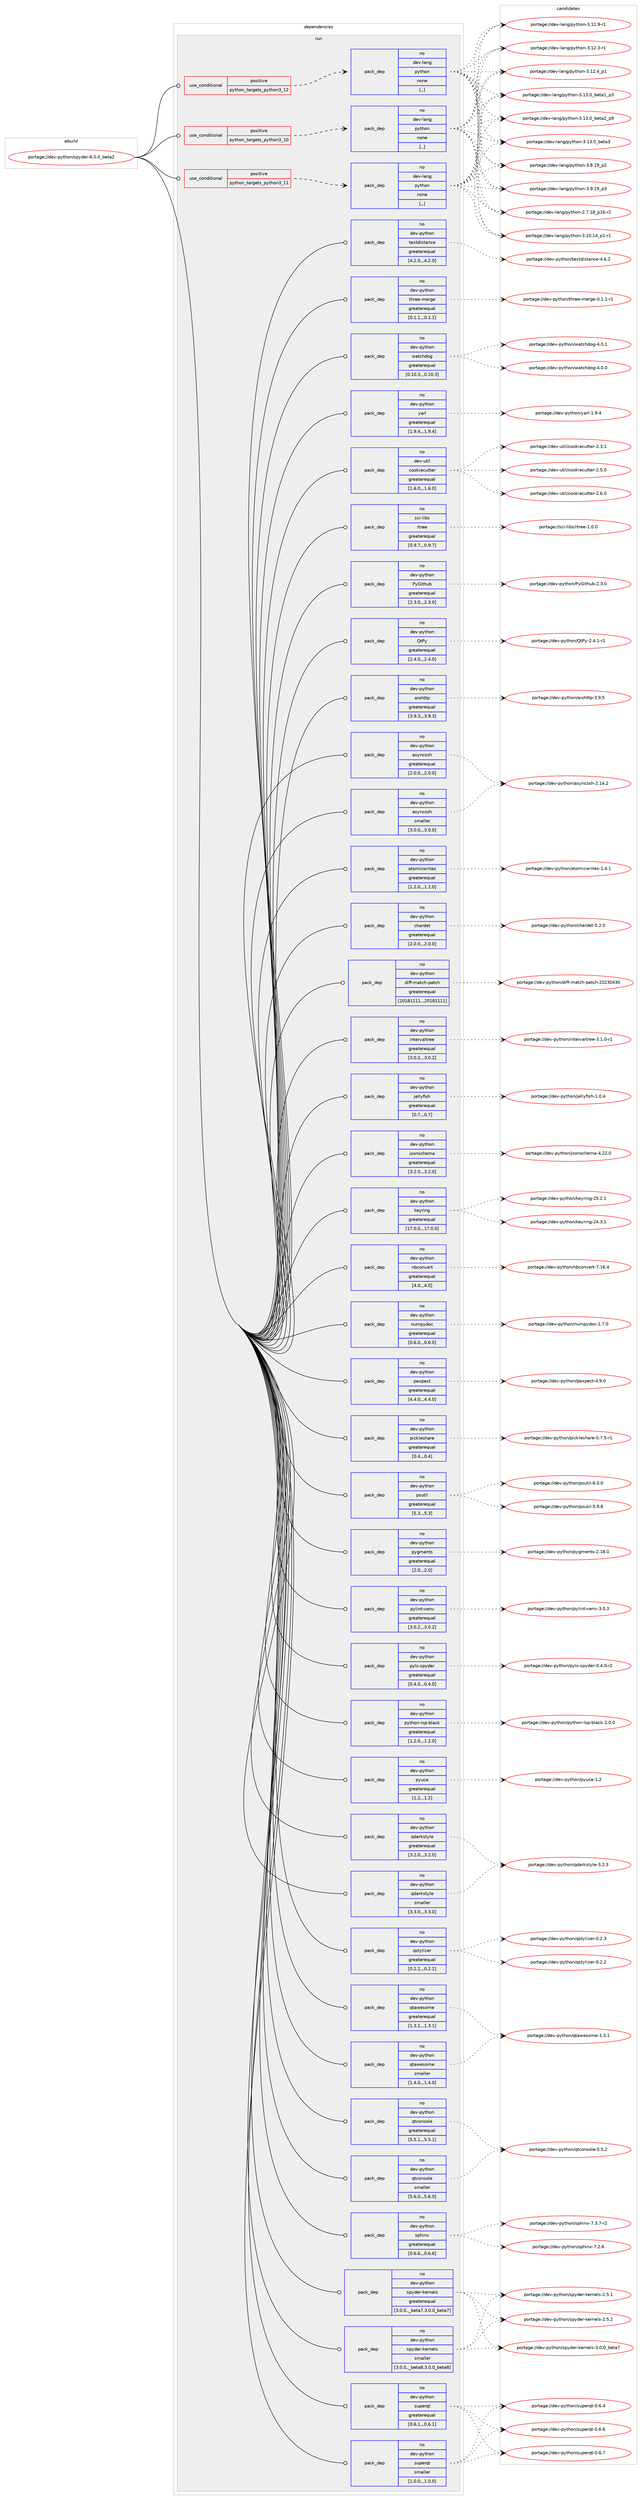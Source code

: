 digraph prolog {

# *************
# Graph options
# *************

newrank=true;
concentrate=true;
compound=true;
graph [rankdir=LR,fontname=Helvetica,fontsize=10,ranksep=1.5];#, ranksep=2.5, nodesep=0.2];
edge  [arrowhead=vee];
node  [fontname=Helvetica,fontsize=10];

# **********
# The ebuild
# **********

subgraph cluster_leftcol {
color=gray;
rank=same;
label=<<i>ebuild</i>>;
id [label="portage://dev-python/spyder-6.0.0_beta2", color=red, width=4, href="../dev-python/spyder-6.0.0_beta2.svg"];
}

# ****************
# The dependencies
# ****************

subgraph cluster_midcol {
color=gray;
label=<<i>dependencies</i>>;
subgraph cluster_compile {
fillcolor="#eeeeee";
style=filled;
label=<<i>compile</i>>;
}
subgraph cluster_compileandrun {
fillcolor="#eeeeee";
style=filled;
label=<<i>compile and run</i>>;
}
subgraph cluster_run {
fillcolor="#eeeeee";
style=filled;
label=<<i>run</i>>;
subgraph cond38693 {
dependency160272 [label=<<TABLE BORDER="0" CELLBORDER="1" CELLSPACING="0" CELLPADDING="4"><TR><TD ROWSPAN="3" CELLPADDING="10">use_conditional</TD></TR><TR><TD>positive</TD></TR><TR><TD>python_targets_python3_10</TD></TR></TABLE>>, shape=none, color=red];
subgraph pack120341 {
dependency160273 [label=<<TABLE BORDER="0" CELLBORDER="1" CELLSPACING="0" CELLPADDING="4" WIDTH="220"><TR><TD ROWSPAN="6" CELLPADDING="30">pack_dep</TD></TR><TR><TD WIDTH="110">no</TD></TR><TR><TD>dev-lang</TD></TR><TR><TD>python</TD></TR><TR><TD>none</TD></TR><TR><TD>[,,]</TD></TR></TABLE>>, shape=none, color=blue];
}
dependency160272:e -> dependency160273:w [weight=20,style="dashed",arrowhead="vee"];
}
id:e -> dependency160272:w [weight=20,style="solid",arrowhead="odot"];
subgraph cond38694 {
dependency160274 [label=<<TABLE BORDER="0" CELLBORDER="1" CELLSPACING="0" CELLPADDING="4"><TR><TD ROWSPAN="3" CELLPADDING="10">use_conditional</TD></TR><TR><TD>positive</TD></TR><TR><TD>python_targets_python3_11</TD></TR></TABLE>>, shape=none, color=red];
subgraph pack120342 {
dependency160275 [label=<<TABLE BORDER="0" CELLBORDER="1" CELLSPACING="0" CELLPADDING="4" WIDTH="220"><TR><TD ROWSPAN="6" CELLPADDING="30">pack_dep</TD></TR><TR><TD WIDTH="110">no</TD></TR><TR><TD>dev-lang</TD></TR><TR><TD>python</TD></TR><TR><TD>none</TD></TR><TR><TD>[,,]</TD></TR></TABLE>>, shape=none, color=blue];
}
dependency160274:e -> dependency160275:w [weight=20,style="dashed",arrowhead="vee"];
}
id:e -> dependency160274:w [weight=20,style="solid",arrowhead="odot"];
subgraph cond38695 {
dependency160276 [label=<<TABLE BORDER="0" CELLBORDER="1" CELLSPACING="0" CELLPADDING="4"><TR><TD ROWSPAN="3" CELLPADDING="10">use_conditional</TD></TR><TR><TD>positive</TD></TR><TR><TD>python_targets_python3_12</TD></TR></TABLE>>, shape=none, color=red];
subgraph pack120343 {
dependency160277 [label=<<TABLE BORDER="0" CELLBORDER="1" CELLSPACING="0" CELLPADDING="4" WIDTH="220"><TR><TD ROWSPAN="6" CELLPADDING="30">pack_dep</TD></TR><TR><TD WIDTH="110">no</TD></TR><TR><TD>dev-lang</TD></TR><TR><TD>python</TD></TR><TR><TD>none</TD></TR><TR><TD>[,,]</TD></TR></TABLE>>, shape=none, color=blue];
}
dependency160276:e -> dependency160277:w [weight=20,style="dashed",arrowhead="vee"];
}
id:e -> dependency160276:w [weight=20,style="solid",arrowhead="odot"];
subgraph pack120344 {
dependency160278 [label=<<TABLE BORDER="0" CELLBORDER="1" CELLSPACING="0" CELLPADDING="4" WIDTH="220"><TR><TD ROWSPAN="6" CELLPADDING="30">pack_dep</TD></TR><TR><TD WIDTH="110">no</TD></TR><TR><TD>dev-python</TD></TR><TR><TD>PyGithub</TD></TR><TR><TD>greaterequal</TD></TR><TR><TD>[2.3.0,,,2.3.0]</TD></TR></TABLE>>, shape=none, color=blue];
}
id:e -> dependency160278:w [weight=20,style="solid",arrowhead="odot"];
subgraph pack120345 {
dependency160279 [label=<<TABLE BORDER="0" CELLBORDER="1" CELLSPACING="0" CELLPADDING="4" WIDTH="220"><TR><TD ROWSPAN="6" CELLPADDING="30">pack_dep</TD></TR><TR><TD WIDTH="110">no</TD></TR><TR><TD>dev-python</TD></TR><TR><TD>QtPy</TD></TR><TR><TD>greaterequal</TD></TR><TR><TD>[2.4.0,,,2.4.0]</TD></TR></TABLE>>, shape=none, color=blue];
}
id:e -> dependency160279:w [weight=20,style="solid",arrowhead="odot"];
subgraph pack120346 {
dependency160280 [label=<<TABLE BORDER="0" CELLBORDER="1" CELLSPACING="0" CELLPADDING="4" WIDTH="220"><TR><TD ROWSPAN="6" CELLPADDING="30">pack_dep</TD></TR><TR><TD WIDTH="110">no</TD></TR><TR><TD>dev-python</TD></TR><TR><TD>aiohttp</TD></TR><TR><TD>greaterequal</TD></TR><TR><TD>[3.9.3,,,3.9.3]</TD></TR></TABLE>>, shape=none, color=blue];
}
id:e -> dependency160280:w [weight=20,style="solid",arrowhead="odot"];
subgraph pack120347 {
dependency160281 [label=<<TABLE BORDER="0" CELLBORDER="1" CELLSPACING="0" CELLPADDING="4" WIDTH="220"><TR><TD ROWSPAN="6" CELLPADDING="30">pack_dep</TD></TR><TR><TD WIDTH="110">no</TD></TR><TR><TD>dev-python</TD></TR><TR><TD>asyncssh</TD></TR><TR><TD>greaterequal</TD></TR><TR><TD>[2.0.0,,,2.0.0]</TD></TR></TABLE>>, shape=none, color=blue];
}
id:e -> dependency160281:w [weight=20,style="solid",arrowhead="odot"];
subgraph pack120348 {
dependency160282 [label=<<TABLE BORDER="0" CELLBORDER="1" CELLSPACING="0" CELLPADDING="4" WIDTH="220"><TR><TD ROWSPAN="6" CELLPADDING="30">pack_dep</TD></TR><TR><TD WIDTH="110">no</TD></TR><TR><TD>dev-python</TD></TR><TR><TD>asyncssh</TD></TR><TR><TD>smaller</TD></TR><TR><TD>[3.0.0,,,3.0.0]</TD></TR></TABLE>>, shape=none, color=blue];
}
id:e -> dependency160282:w [weight=20,style="solid",arrowhead="odot"];
subgraph pack120349 {
dependency160283 [label=<<TABLE BORDER="0" CELLBORDER="1" CELLSPACING="0" CELLPADDING="4" WIDTH="220"><TR><TD ROWSPAN="6" CELLPADDING="30">pack_dep</TD></TR><TR><TD WIDTH="110">no</TD></TR><TR><TD>dev-python</TD></TR><TR><TD>atomicwrites</TD></TR><TR><TD>greaterequal</TD></TR><TR><TD>[1.2.0,,,1.2.0]</TD></TR></TABLE>>, shape=none, color=blue];
}
id:e -> dependency160283:w [weight=20,style="solid",arrowhead="odot"];
subgraph pack120350 {
dependency160284 [label=<<TABLE BORDER="0" CELLBORDER="1" CELLSPACING="0" CELLPADDING="4" WIDTH="220"><TR><TD ROWSPAN="6" CELLPADDING="30">pack_dep</TD></TR><TR><TD WIDTH="110">no</TD></TR><TR><TD>dev-python</TD></TR><TR><TD>chardet</TD></TR><TR><TD>greaterequal</TD></TR><TR><TD>[2.0.0,,,2.0.0]</TD></TR></TABLE>>, shape=none, color=blue];
}
id:e -> dependency160284:w [weight=20,style="solid",arrowhead="odot"];
subgraph pack120351 {
dependency160285 [label=<<TABLE BORDER="0" CELLBORDER="1" CELLSPACING="0" CELLPADDING="4" WIDTH="220"><TR><TD ROWSPAN="6" CELLPADDING="30">pack_dep</TD></TR><TR><TD WIDTH="110">no</TD></TR><TR><TD>dev-python</TD></TR><TR><TD>diff-match-patch</TD></TR><TR><TD>greaterequal</TD></TR><TR><TD>[20181111,,,20181111]</TD></TR></TABLE>>, shape=none, color=blue];
}
id:e -> dependency160285:w [weight=20,style="solid",arrowhead="odot"];
subgraph pack120352 {
dependency160286 [label=<<TABLE BORDER="0" CELLBORDER="1" CELLSPACING="0" CELLPADDING="4" WIDTH="220"><TR><TD ROWSPAN="6" CELLPADDING="30">pack_dep</TD></TR><TR><TD WIDTH="110">no</TD></TR><TR><TD>dev-python</TD></TR><TR><TD>intervaltree</TD></TR><TR><TD>greaterequal</TD></TR><TR><TD>[3.0.2,,,3.0.2]</TD></TR></TABLE>>, shape=none, color=blue];
}
id:e -> dependency160286:w [weight=20,style="solid",arrowhead="odot"];
subgraph pack120353 {
dependency160287 [label=<<TABLE BORDER="0" CELLBORDER="1" CELLSPACING="0" CELLPADDING="4" WIDTH="220"><TR><TD ROWSPAN="6" CELLPADDING="30">pack_dep</TD></TR><TR><TD WIDTH="110">no</TD></TR><TR><TD>dev-python</TD></TR><TR><TD>jellyfish</TD></TR><TR><TD>greaterequal</TD></TR><TR><TD>[0.7,,,0.7]</TD></TR></TABLE>>, shape=none, color=blue];
}
id:e -> dependency160287:w [weight=20,style="solid",arrowhead="odot"];
subgraph pack120354 {
dependency160288 [label=<<TABLE BORDER="0" CELLBORDER="1" CELLSPACING="0" CELLPADDING="4" WIDTH="220"><TR><TD ROWSPAN="6" CELLPADDING="30">pack_dep</TD></TR><TR><TD WIDTH="110">no</TD></TR><TR><TD>dev-python</TD></TR><TR><TD>jsonschema</TD></TR><TR><TD>greaterequal</TD></TR><TR><TD>[3.2.0,,,3.2.0]</TD></TR></TABLE>>, shape=none, color=blue];
}
id:e -> dependency160288:w [weight=20,style="solid",arrowhead="odot"];
subgraph pack120355 {
dependency160289 [label=<<TABLE BORDER="0" CELLBORDER="1" CELLSPACING="0" CELLPADDING="4" WIDTH="220"><TR><TD ROWSPAN="6" CELLPADDING="30">pack_dep</TD></TR><TR><TD WIDTH="110">no</TD></TR><TR><TD>dev-python</TD></TR><TR><TD>keyring</TD></TR><TR><TD>greaterequal</TD></TR><TR><TD>[17.0.0,,,17.0.0]</TD></TR></TABLE>>, shape=none, color=blue];
}
id:e -> dependency160289:w [weight=20,style="solid",arrowhead="odot"];
subgraph pack120356 {
dependency160290 [label=<<TABLE BORDER="0" CELLBORDER="1" CELLSPACING="0" CELLPADDING="4" WIDTH="220"><TR><TD ROWSPAN="6" CELLPADDING="30">pack_dep</TD></TR><TR><TD WIDTH="110">no</TD></TR><TR><TD>dev-python</TD></TR><TR><TD>nbconvert</TD></TR><TR><TD>greaterequal</TD></TR><TR><TD>[4.0,,,4.0]</TD></TR></TABLE>>, shape=none, color=blue];
}
id:e -> dependency160290:w [weight=20,style="solid",arrowhead="odot"];
subgraph pack120357 {
dependency160291 [label=<<TABLE BORDER="0" CELLBORDER="1" CELLSPACING="0" CELLPADDING="4" WIDTH="220"><TR><TD ROWSPAN="6" CELLPADDING="30">pack_dep</TD></TR><TR><TD WIDTH="110">no</TD></TR><TR><TD>dev-python</TD></TR><TR><TD>numpydoc</TD></TR><TR><TD>greaterequal</TD></TR><TR><TD>[0.6.0,,,0.6.0]</TD></TR></TABLE>>, shape=none, color=blue];
}
id:e -> dependency160291:w [weight=20,style="solid",arrowhead="odot"];
subgraph pack120358 {
dependency160292 [label=<<TABLE BORDER="0" CELLBORDER="1" CELLSPACING="0" CELLPADDING="4" WIDTH="220"><TR><TD ROWSPAN="6" CELLPADDING="30">pack_dep</TD></TR><TR><TD WIDTH="110">no</TD></TR><TR><TD>dev-python</TD></TR><TR><TD>pexpect</TD></TR><TR><TD>greaterequal</TD></TR><TR><TD>[4.4.0,,,4.4.0]</TD></TR></TABLE>>, shape=none, color=blue];
}
id:e -> dependency160292:w [weight=20,style="solid",arrowhead="odot"];
subgraph pack120359 {
dependency160293 [label=<<TABLE BORDER="0" CELLBORDER="1" CELLSPACING="0" CELLPADDING="4" WIDTH="220"><TR><TD ROWSPAN="6" CELLPADDING="30">pack_dep</TD></TR><TR><TD WIDTH="110">no</TD></TR><TR><TD>dev-python</TD></TR><TR><TD>pickleshare</TD></TR><TR><TD>greaterequal</TD></TR><TR><TD>[0.4,,,0.4]</TD></TR></TABLE>>, shape=none, color=blue];
}
id:e -> dependency160293:w [weight=20,style="solid",arrowhead="odot"];
subgraph pack120360 {
dependency160294 [label=<<TABLE BORDER="0" CELLBORDER="1" CELLSPACING="0" CELLPADDING="4" WIDTH="220"><TR><TD ROWSPAN="6" CELLPADDING="30">pack_dep</TD></TR><TR><TD WIDTH="110">no</TD></TR><TR><TD>dev-python</TD></TR><TR><TD>psutil</TD></TR><TR><TD>greaterequal</TD></TR><TR><TD>[5.3,,,5.3]</TD></TR></TABLE>>, shape=none, color=blue];
}
id:e -> dependency160294:w [weight=20,style="solid",arrowhead="odot"];
subgraph pack120361 {
dependency160295 [label=<<TABLE BORDER="0" CELLBORDER="1" CELLSPACING="0" CELLPADDING="4" WIDTH="220"><TR><TD ROWSPAN="6" CELLPADDING="30">pack_dep</TD></TR><TR><TD WIDTH="110">no</TD></TR><TR><TD>dev-python</TD></TR><TR><TD>pygments</TD></TR><TR><TD>greaterequal</TD></TR><TR><TD>[2.0,,,2.0]</TD></TR></TABLE>>, shape=none, color=blue];
}
id:e -> dependency160295:w [weight=20,style="solid",arrowhead="odot"];
subgraph pack120362 {
dependency160296 [label=<<TABLE BORDER="0" CELLBORDER="1" CELLSPACING="0" CELLPADDING="4" WIDTH="220"><TR><TD ROWSPAN="6" CELLPADDING="30">pack_dep</TD></TR><TR><TD WIDTH="110">no</TD></TR><TR><TD>dev-python</TD></TR><TR><TD>pylint-venv</TD></TR><TR><TD>greaterequal</TD></TR><TR><TD>[3.0.2,,,3.0.2]</TD></TR></TABLE>>, shape=none, color=blue];
}
id:e -> dependency160296:w [weight=20,style="solid",arrowhead="odot"];
subgraph pack120363 {
dependency160297 [label=<<TABLE BORDER="0" CELLBORDER="1" CELLSPACING="0" CELLPADDING="4" WIDTH="220"><TR><TD ROWSPAN="6" CELLPADDING="30">pack_dep</TD></TR><TR><TD WIDTH="110">no</TD></TR><TR><TD>dev-python</TD></TR><TR><TD>pyls-spyder</TD></TR><TR><TD>greaterequal</TD></TR><TR><TD>[0.4.0,,,0.4.0]</TD></TR></TABLE>>, shape=none, color=blue];
}
id:e -> dependency160297:w [weight=20,style="solid",arrowhead="odot"];
subgraph pack120364 {
dependency160298 [label=<<TABLE BORDER="0" CELLBORDER="1" CELLSPACING="0" CELLPADDING="4" WIDTH="220"><TR><TD ROWSPAN="6" CELLPADDING="30">pack_dep</TD></TR><TR><TD WIDTH="110">no</TD></TR><TR><TD>dev-python</TD></TR><TR><TD>python-lsp-black</TD></TR><TR><TD>greaterequal</TD></TR><TR><TD>[1.2.0,,,1.2.0]</TD></TR></TABLE>>, shape=none, color=blue];
}
id:e -> dependency160298:w [weight=20,style="solid",arrowhead="odot"];
subgraph pack120365 {
dependency160299 [label=<<TABLE BORDER="0" CELLBORDER="1" CELLSPACING="0" CELLPADDING="4" WIDTH="220"><TR><TD ROWSPAN="6" CELLPADDING="30">pack_dep</TD></TR><TR><TD WIDTH="110">no</TD></TR><TR><TD>dev-python</TD></TR><TR><TD>pyuca</TD></TR><TR><TD>greaterequal</TD></TR><TR><TD>[1.2,,,1.2]</TD></TR></TABLE>>, shape=none, color=blue];
}
id:e -> dependency160299:w [weight=20,style="solid",arrowhead="odot"];
subgraph pack120366 {
dependency160300 [label=<<TABLE BORDER="0" CELLBORDER="1" CELLSPACING="0" CELLPADDING="4" WIDTH="220"><TR><TD ROWSPAN="6" CELLPADDING="30">pack_dep</TD></TR><TR><TD WIDTH="110">no</TD></TR><TR><TD>dev-python</TD></TR><TR><TD>qdarkstyle</TD></TR><TR><TD>greaterequal</TD></TR><TR><TD>[3.2.0,,,3.2.0]</TD></TR></TABLE>>, shape=none, color=blue];
}
id:e -> dependency160300:w [weight=20,style="solid",arrowhead="odot"];
subgraph pack120367 {
dependency160301 [label=<<TABLE BORDER="0" CELLBORDER="1" CELLSPACING="0" CELLPADDING="4" WIDTH="220"><TR><TD ROWSPAN="6" CELLPADDING="30">pack_dep</TD></TR><TR><TD WIDTH="110">no</TD></TR><TR><TD>dev-python</TD></TR><TR><TD>qdarkstyle</TD></TR><TR><TD>smaller</TD></TR><TR><TD>[3.3.0,,,3.3.0]</TD></TR></TABLE>>, shape=none, color=blue];
}
id:e -> dependency160301:w [weight=20,style="solid",arrowhead="odot"];
subgraph pack120368 {
dependency160302 [label=<<TABLE BORDER="0" CELLBORDER="1" CELLSPACING="0" CELLPADDING="4" WIDTH="220"><TR><TD ROWSPAN="6" CELLPADDING="30">pack_dep</TD></TR><TR><TD WIDTH="110">no</TD></TR><TR><TD>dev-python</TD></TR><TR><TD>qstylizer</TD></TR><TR><TD>greaterequal</TD></TR><TR><TD>[0.2.2,,,0.2.2]</TD></TR></TABLE>>, shape=none, color=blue];
}
id:e -> dependency160302:w [weight=20,style="solid",arrowhead="odot"];
subgraph pack120369 {
dependency160303 [label=<<TABLE BORDER="0" CELLBORDER="1" CELLSPACING="0" CELLPADDING="4" WIDTH="220"><TR><TD ROWSPAN="6" CELLPADDING="30">pack_dep</TD></TR><TR><TD WIDTH="110">no</TD></TR><TR><TD>dev-python</TD></TR><TR><TD>qtawesome</TD></TR><TR><TD>greaterequal</TD></TR><TR><TD>[1.3.1,,,1.3.1]</TD></TR></TABLE>>, shape=none, color=blue];
}
id:e -> dependency160303:w [weight=20,style="solid",arrowhead="odot"];
subgraph pack120370 {
dependency160304 [label=<<TABLE BORDER="0" CELLBORDER="1" CELLSPACING="0" CELLPADDING="4" WIDTH="220"><TR><TD ROWSPAN="6" CELLPADDING="30">pack_dep</TD></TR><TR><TD WIDTH="110">no</TD></TR><TR><TD>dev-python</TD></TR><TR><TD>qtawesome</TD></TR><TR><TD>smaller</TD></TR><TR><TD>[1.4.0,,,1.4.0]</TD></TR></TABLE>>, shape=none, color=blue];
}
id:e -> dependency160304:w [weight=20,style="solid",arrowhead="odot"];
subgraph pack120371 {
dependency160305 [label=<<TABLE BORDER="0" CELLBORDER="1" CELLSPACING="0" CELLPADDING="4" WIDTH="220"><TR><TD ROWSPAN="6" CELLPADDING="30">pack_dep</TD></TR><TR><TD WIDTH="110">no</TD></TR><TR><TD>dev-python</TD></TR><TR><TD>qtconsole</TD></TR><TR><TD>greaterequal</TD></TR><TR><TD>[5.5.1,,,5.5.1]</TD></TR></TABLE>>, shape=none, color=blue];
}
id:e -> dependency160305:w [weight=20,style="solid",arrowhead="odot"];
subgraph pack120372 {
dependency160306 [label=<<TABLE BORDER="0" CELLBORDER="1" CELLSPACING="0" CELLPADDING="4" WIDTH="220"><TR><TD ROWSPAN="6" CELLPADDING="30">pack_dep</TD></TR><TR><TD WIDTH="110">no</TD></TR><TR><TD>dev-python</TD></TR><TR><TD>qtconsole</TD></TR><TR><TD>smaller</TD></TR><TR><TD>[5.6.0,,,5.6.0]</TD></TR></TABLE>>, shape=none, color=blue];
}
id:e -> dependency160306:w [weight=20,style="solid",arrowhead="odot"];
subgraph pack120373 {
dependency160307 [label=<<TABLE BORDER="0" CELLBORDER="1" CELLSPACING="0" CELLPADDING="4" WIDTH="220"><TR><TD ROWSPAN="6" CELLPADDING="30">pack_dep</TD></TR><TR><TD WIDTH="110">no</TD></TR><TR><TD>dev-python</TD></TR><TR><TD>sphinx</TD></TR><TR><TD>greaterequal</TD></TR><TR><TD>[0.6.6,,,0.6.6]</TD></TR></TABLE>>, shape=none, color=blue];
}
id:e -> dependency160307:w [weight=20,style="solid",arrowhead="odot"];
subgraph pack120374 {
dependency160308 [label=<<TABLE BORDER="0" CELLBORDER="1" CELLSPACING="0" CELLPADDING="4" WIDTH="220"><TR><TD ROWSPAN="6" CELLPADDING="30">pack_dep</TD></TR><TR><TD WIDTH="110">no</TD></TR><TR><TD>dev-python</TD></TR><TR><TD>spyder-kernels</TD></TR><TR><TD>greaterequal</TD></TR><TR><TD>[3.0.0,,_beta7,3.0.0_beta7]</TD></TR></TABLE>>, shape=none, color=blue];
}
id:e -> dependency160308:w [weight=20,style="solid",arrowhead="odot"];
subgraph pack120375 {
dependency160309 [label=<<TABLE BORDER="0" CELLBORDER="1" CELLSPACING="0" CELLPADDING="4" WIDTH="220"><TR><TD ROWSPAN="6" CELLPADDING="30">pack_dep</TD></TR><TR><TD WIDTH="110">no</TD></TR><TR><TD>dev-python</TD></TR><TR><TD>spyder-kernels</TD></TR><TR><TD>smaller</TD></TR><TR><TD>[3.0.0,,_beta8,3.0.0_beta8]</TD></TR></TABLE>>, shape=none, color=blue];
}
id:e -> dependency160309:w [weight=20,style="solid",arrowhead="odot"];
subgraph pack120376 {
dependency160310 [label=<<TABLE BORDER="0" CELLBORDER="1" CELLSPACING="0" CELLPADDING="4" WIDTH="220"><TR><TD ROWSPAN="6" CELLPADDING="30">pack_dep</TD></TR><TR><TD WIDTH="110">no</TD></TR><TR><TD>dev-python</TD></TR><TR><TD>superqt</TD></TR><TR><TD>greaterequal</TD></TR><TR><TD>[0.6.1,,,0.6.1]</TD></TR></TABLE>>, shape=none, color=blue];
}
id:e -> dependency160310:w [weight=20,style="solid",arrowhead="odot"];
subgraph pack120377 {
dependency160311 [label=<<TABLE BORDER="0" CELLBORDER="1" CELLSPACING="0" CELLPADDING="4" WIDTH="220"><TR><TD ROWSPAN="6" CELLPADDING="30">pack_dep</TD></TR><TR><TD WIDTH="110">no</TD></TR><TR><TD>dev-python</TD></TR><TR><TD>superqt</TD></TR><TR><TD>smaller</TD></TR><TR><TD>[1.0.0,,,1.0.0]</TD></TR></TABLE>>, shape=none, color=blue];
}
id:e -> dependency160311:w [weight=20,style="solid",arrowhead="odot"];
subgraph pack120378 {
dependency160312 [label=<<TABLE BORDER="0" CELLBORDER="1" CELLSPACING="0" CELLPADDING="4" WIDTH="220"><TR><TD ROWSPAN="6" CELLPADDING="30">pack_dep</TD></TR><TR><TD WIDTH="110">no</TD></TR><TR><TD>dev-python</TD></TR><TR><TD>textdistance</TD></TR><TR><TD>greaterequal</TD></TR><TR><TD>[4.2.0,,,4.2.0]</TD></TR></TABLE>>, shape=none, color=blue];
}
id:e -> dependency160312:w [weight=20,style="solid",arrowhead="odot"];
subgraph pack120379 {
dependency160313 [label=<<TABLE BORDER="0" CELLBORDER="1" CELLSPACING="0" CELLPADDING="4" WIDTH="220"><TR><TD ROWSPAN="6" CELLPADDING="30">pack_dep</TD></TR><TR><TD WIDTH="110">no</TD></TR><TR><TD>dev-python</TD></TR><TR><TD>three-merge</TD></TR><TR><TD>greaterequal</TD></TR><TR><TD>[0.1.1,,,0.1.1]</TD></TR></TABLE>>, shape=none, color=blue];
}
id:e -> dependency160313:w [weight=20,style="solid",arrowhead="odot"];
subgraph pack120380 {
dependency160314 [label=<<TABLE BORDER="0" CELLBORDER="1" CELLSPACING="0" CELLPADDING="4" WIDTH="220"><TR><TD ROWSPAN="6" CELLPADDING="30">pack_dep</TD></TR><TR><TD WIDTH="110">no</TD></TR><TR><TD>dev-python</TD></TR><TR><TD>watchdog</TD></TR><TR><TD>greaterequal</TD></TR><TR><TD>[0.10.3,,,0.10.3]</TD></TR></TABLE>>, shape=none, color=blue];
}
id:e -> dependency160314:w [weight=20,style="solid",arrowhead="odot"];
subgraph pack120381 {
dependency160315 [label=<<TABLE BORDER="0" CELLBORDER="1" CELLSPACING="0" CELLPADDING="4" WIDTH="220"><TR><TD ROWSPAN="6" CELLPADDING="30">pack_dep</TD></TR><TR><TD WIDTH="110">no</TD></TR><TR><TD>dev-python</TD></TR><TR><TD>yarl</TD></TR><TR><TD>greaterequal</TD></TR><TR><TD>[1.9.4,,,1.9.4]</TD></TR></TABLE>>, shape=none, color=blue];
}
id:e -> dependency160315:w [weight=20,style="solid",arrowhead="odot"];
subgraph pack120382 {
dependency160316 [label=<<TABLE BORDER="0" CELLBORDER="1" CELLSPACING="0" CELLPADDING="4" WIDTH="220"><TR><TD ROWSPAN="6" CELLPADDING="30">pack_dep</TD></TR><TR><TD WIDTH="110">no</TD></TR><TR><TD>dev-util</TD></TR><TR><TD>cookiecutter</TD></TR><TR><TD>greaterequal</TD></TR><TR><TD>[1.6.0,,,1.6.0]</TD></TR></TABLE>>, shape=none, color=blue];
}
id:e -> dependency160316:w [weight=20,style="solid",arrowhead="odot"];
subgraph pack120383 {
dependency160317 [label=<<TABLE BORDER="0" CELLBORDER="1" CELLSPACING="0" CELLPADDING="4" WIDTH="220"><TR><TD ROWSPAN="6" CELLPADDING="30">pack_dep</TD></TR><TR><TD WIDTH="110">no</TD></TR><TR><TD>sci-libs</TD></TR><TR><TD>rtree</TD></TR><TR><TD>greaterequal</TD></TR><TR><TD>[0.9.7,,,0.9.7]</TD></TR></TABLE>>, shape=none, color=blue];
}
id:e -> dependency160317:w [weight=20,style="solid",arrowhead="odot"];
}
}

# **************
# The candidates
# **************

subgraph cluster_choices {
rank=same;
color=gray;
label=<<i>candidates</i>>;

subgraph choice120341 {
color=black;
nodesep=1;
choice100101118451089711010347112121116104111110455046554649569511249544511450 [label="portage://dev-lang/python-2.7.18_p16-r2", color=red, width=4,href="../dev-lang/python-2.7.18_p16-r2.svg"];
choice100101118451089711010347112121116104111110455146494846495295112494511449 [label="portage://dev-lang/python-3.10.14_p1-r1", color=red, width=4,href="../dev-lang/python-3.10.14_p1-r1.svg"];
choice100101118451089711010347112121116104111110455146494946574511449 [label="portage://dev-lang/python-3.11.9-r1", color=red, width=4,href="../dev-lang/python-3.11.9-r1.svg"];
choice100101118451089711010347112121116104111110455146495046514511449 [label="portage://dev-lang/python-3.12.3-r1", color=red, width=4,href="../dev-lang/python-3.12.3-r1.svg"];
choice100101118451089711010347112121116104111110455146495046529511249 [label="portage://dev-lang/python-3.12.4_p1", color=red, width=4,href="../dev-lang/python-3.12.4_p1.svg"];
choice10010111845108971101034711212111610411111045514649514648959810111697499511251 [label="portage://dev-lang/python-3.13.0_beta1_p3", color=red, width=4,href="../dev-lang/python-3.13.0_beta1_p3.svg"];
choice10010111845108971101034711212111610411111045514649514648959810111697509511257 [label="portage://dev-lang/python-3.13.0_beta2_p9", color=red, width=4,href="../dev-lang/python-3.13.0_beta2_p9.svg"];
choice1001011184510897110103471121211161041111104551464951464895981011169751 [label="portage://dev-lang/python-3.13.0_beta3", color=red, width=4,href="../dev-lang/python-3.13.0_beta3.svg"];
choice100101118451089711010347112121116104111110455146564649579511250 [label="portage://dev-lang/python-3.8.19_p2", color=red, width=4,href="../dev-lang/python-3.8.19_p2.svg"];
choice100101118451089711010347112121116104111110455146574649579511251 [label="portage://dev-lang/python-3.9.19_p3", color=red, width=4,href="../dev-lang/python-3.9.19_p3.svg"];
dependency160273:e -> choice100101118451089711010347112121116104111110455046554649569511249544511450:w [style=dotted,weight="100"];
dependency160273:e -> choice100101118451089711010347112121116104111110455146494846495295112494511449:w [style=dotted,weight="100"];
dependency160273:e -> choice100101118451089711010347112121116104111110455146494946574511449:w [style=dotted,weight="100"];
dependency160273:e -> choice100101118451089711010347112121116104111110455146495046514511449:w [style=dotted,weight="100"];
dependency160273:e -> choice100101118451089711010347112121116104111110455146495046529511249:w [style=dotted,weight="100"];
dependency160273:e -> choice10010111845108971101034711212111610411111045514649514648959810111697499511251:w [style=dotted,weight="100"];
dependency160273:e -> choice10010111845108971101034711212111610411111045514649514648959810111697509511257:w [style=dotted,weight="100"];
dependency160273:e -> choice1001011184510897110103471121211161041111104551464951464895981011169751:w [style=dotted,weight="100"];
dependency160273:e -> choice100101118451089711010347112121116104111110455146564649579511250:w [style=dotted,weight="100"];
dependency160273:e -> choice100101118451089711010347112121116104111110455146574649579511251:w [style=dotted,weight="100"];
}
subgraph choice120342 {
color=black;
nodesep=1;
choice100101118451089711010347112121116104111110455046554649569511249544511450 [label="portage://dev-lang/python-2.7.18_p16-r2", color=red, width=4,href="../dev-lang/python-2.7.18_p16-r2.svg"];
choice100101118451089711010347112121116104111110455146494846495295112494511449 [label="portage://dev-lang/python-3.10.14_p1-r1", color=red, width=4,href="../dev-lang/python-3.10.14_p1-r1.svg"];
choice100101118451089711010347112121116104111110455146494946574511449 [label="portage://dev-lang/python-3.11.9-r1", color=red, width=4,href="../dev-lang/python-3.11.9-r1.svg"];
choice100101118451089711010347112121116104111110455146495046514511449 [label="portage://dev-lang/python-3.12.3-r1", color=red, width=4,href="../dev-lang/python-3.12.3-r1.svg"];
choice100101118451089711010347112121116104111110455146495046529511249 [label="portage://dev-lang/python-3.12.4_p1", color=red, width=4,href="../dev-lang/python-3.12.4_p1.svg"];
choice10010111845108971101034711212111610411111045514649514648959810111697499511251 [label="portage://dev-lang/python-3.13.0_beta1_p3", color=red, width=4,href="../dev-lang/python-3.13.0_beta1_p3.svg"];
choice10010111845108971101034711212111610411111045514649514648959810111697509511257 [label="portage://dev-lang/python-3.13.0_beta2_p9", color=red, width=4,href="../dev-lang/python-3.13.0_beta2_p9.svg"];
choice1001011184510897110103471121211161041111104551464951464895981011169751 [label="portage://dev-lang/python-3.13.0_beta3", color=red, width=4,href="../dev-lang/python-3.13.0_beta3.svg"];
choice100101118451089711010347112121116104111110455146564649579511250 [label="portage://dev-lang/python-3.8.19_p2", color=red, width=4,href="../dev-lang/python-3.8.19_p2.svg"];
choice100101118451089711010347112121116104111110455146574649579511251 [label="portage://dev-lang/python-3.9.19_p3", color=red, width=4,href="../dev-lang/python-3.9.19_p3.svg"];
dependency160275:e -> choice100101118451089711010347112121116104111110455046554649569511249544511450:w [style=dotted,weight="100"];
dependency160275:e -> choice100101118451089711010347112121116104111110455146494846495295112494511449:w [style=dotted,weight="100"];
dependency160275:e -> choice100101118451089711010347112121116104111110455146494946574511449:w [style=dotted,weight="100"];
dependency160275:e -> choice100101118451089711010347112121116104111110455146495046514511449:w [style=dotted,weight="100"];
dependency160275:e -> choice100101118451089711010347112121116104111110455146495046529511249:w [style=dotted,weight="100"];
dependency160275:e -> choice10010111845108971101034711212111610411111045514649514648959810111697499511251:w [style=dotted,weight="100"];
dependency160275:e -> choice10010111845108971101034711212111610411111045514649514648959810111697509511257:w [style=dotted,weight="100"];
dependency160275:e -> choice1001011184510897110103471121211161041111104551464951464895981011169751:w [style=dotted,weight="100"];
dependency160275:e -> choice100101118451089711010347112121116104111110455146564649579511250:w [style=dotted,weight="100"];
dependency160275:e -> choice100101118451089711010347112121116104111110455146574649579511251:w [style=dotted,weight="100"];
}
subgraph choice120343 {
color=black;
nodesep=1;
choice100101118451089711010347112121116104111110455046554649569511249544511450 [label="portage://dev-lang/python-2.7.18_p16-r2", color=red, width=4,href="../dev-lang/python-2.7.18_p16-r2.svg"];
choice100101118451089711010347112121116104111110455146494846495295112494511449 [label="portage://dev-lang/python-3.10.14_p1-r1", color=red, width=4,href="../dev-lang/python-3.10.14_p1-r1.svg"];
choice100101118451089711010347112121116104111110455146494946574511449 [label="portage://dev-lang/python-3.11.9-r1", color=red, width=4,href="../dev-lang/python-3.11.9-r1.svg"];
choice100101118451089711010347112121116104111110455146495046514511449 [label="portage://dev-lang/python-3.12.3-r1", color=red, width=4,href="../dev-lang/python-3.12.3-r1.svg"];
choice100101118451089711010347112121116104111110455146495046529511249 [label="portage://dev-lang/python-3.12.4_p1", color=red, width=4,href="../dev-lang/python-3.12.4_p1.svg"];
choice10010111845108971101034711212111610411111045514649514648959810111697499511251 [label="portage://dev-lang/python-3.13.0_beta1_p3", color=red, width=4,href="../dev-lang/python-3.13.0_beta1_p3.svg"];
choice10010111845108971101034711212111610411111045514649514648959810111697509511257 [label="portage://dev-lang/python-3.13.0_beta2_p9", color=red, width=4,href="../dev-lang/python-3.13.0_beta2_p9.svg"];
choice1001011184510897110103471121211161041111104551464951464895981011169751 [label="portage://dev-lang/python-3.13.0_beta3", color=red, width=4,href="../dev-lang/python-3.13.0_beta3.svg"];
choice100101118451089711010347112121116104111110455146564649579511250 [label="portage://dev-lang/python-3.8.19_p2", color=red, width=4,href="../dev-lang/python-3.8.19_p2.svg"];
choice100101118451089711010347112121116104111110455146574649579511251 [label="portage://dev-lang/python-3.9.19_p3", color=red, width=4,href="../dev-lang/python-3.9.19_p3.svg"];
dependency160277:e -> choice100101118451089711010347112121116104111110455046554649569511249544511450:w [style=dotted,weight="100"];
dependency160277:e -> choice100101118451089711010347112121116104111110455146494846495295112494511449:w [style=dotted,weight="100"];
dependency160277:e -> choice100101118451089711010347112121116104111110455146494946574511449:w [style=dotted,weight="100"];
dependency160277:e -> choice100101118451089711010347112121116104111110455146495046514511449:w [style=dotted,weight="100"];
dependency160277:e -> choice100101118451089711010347112121116104111110455146495046529511249:w [style=dotted,weight="100"];
dependency160277:e -> choice10010111845108971101034711212111610411111045514649514648959810111697499511251:w [style=dotted,weight="100"];
dependency160277:e -> choice10010111845108971101034711212111610411111045514649514648959810111697509511257:w [style=dotted,weight="100"];
dependency160277:e -> choice1001011184510897110103471121211161041111104551464951464895981011169751:w [style=dotted,weight="100"];
dependency160277:e -> choice100101118451089711010347112121116104111110455146564649579511250:w [style=dotted,weight="100"];
dependency160277:e -> choice100101118451089711010347112121116104111110455146574649579511251:w [style=dotted,weight="100"];
}
subgraph choice120344 {
color=black;
nodesep=1;
choice1001011184511212111610411111047801217110511610411798455046514648 [label="portage://dev-python/PyGithub-2.3.0", color=red, width=4,href="../dev-python/PyGithub-2.3.0.svg"];
dependency160278:e -> choice1001011184511212111610411111047801217110511610411798455046514648:w [style=dotted,weight="100"];
}
subgraph choice120345 {
color=black;
nodesep=1;
choice100101118451121211161041111104781116801214550465246494511449 [label="portage://dev-python/QtPy-2.4.1-r1", color=red, width=4,href="../dev-python/QtPy-2.4.1-r1.svg"];
dependency160279:e -> choice100101118451121211161041111104781116801214550465246494511449:w [style=dotted,weight="100"];
}
subgraph choice120346 {
color=black;
nodesep=1;
choice100101118451121211161041111104797105111104116116112455146574653 [label="portage://dev-python/aiohttp-3.9.5", color=red, width=4,href="../dev-python/aiohttp-3.9.5.svg"];
dependency160280:e -> choice100101118451121211161041111104797105111104116116112455146574653:w [style=dotted,weight="100"];
}
subgraph choice120347 {
color=black;
nodesep=1;
choice1001011184511212111610411111047971151211109911511510445504649524650 [label="portage://dev-python/asyncssh-2.14.2", color=red, width=4,href="../dev-python/asyncssh-2.14.2.svg"];
dependency160281:e -> choice1001011184511212111610411111047971151211109911511510445504649524650:w [style=dotted,weight="100"];
}
subgraph choice120348 {
color=black;
nodesep=1;
choice1001011184511212111610411111047971151211109911511510445504649524650 [label="portage://dev-python/asyncssh-2.14.2", color=red, width=4,href="../dev-python/asyncssh-2.14.2.svg"];
dependency160282:e -> choice1001011184511212111610411111047971151211109911511510445504649524650:w [style=dotted,weight="100"];
}
subgraph choice120349 {
color=black;
nodesep=1;
choice10010111845112121116104111110479711611110910599119114105116101115454946524649 [label="portage://dev-python/atomicwrites-1.4.1", color=red, width=4,href="../dev-python/atomicwrites-1.4.1.svg"];
dependency160283:e -> choice10010111845112121116104111110479711611110910599119114105116101115454946524649:w [style=dotted,weight="100"];
}
subgraph choice120350 {
color=black;
nodesep=1;
choice10010111845112121116104111110479910497114100101116455346504648 [label="portage://dev-python/chardet-5.2.0", color=red, width=4,href="../dev-python/chardet-5.2.0.svg"];
dependency160284:e -> choice10010111845112121116104111110479910497114100101116455346504648:w [style=dotted,weight="100"];
}
subgraph choice120351 {
color=black;
nodesep=1;
choice1001011184511212111610411111047100105102102451099711699104451129711699104455048505148525148 [label="portage://dev-python/diff-match-patch-20230430", color=red, width=4,href="../dev-python/diff-match-patch-20230430.svg"];
dependency160285:e -> choice1001011184511212111610411111047100105102102451099711699104451129711699104455048505148525148:w [style=dotted,weight="100"];
}
subgraph choice120352 {
color=black;
nodesep=1;
choice1001011184511212111610411111047105110116101114118971081161141011014551464946484511449 [label="portage://dev-python/intervaltree-3.1.0-r1", color=red, width=4,href="../dev-python/intervaltree-3.1.0-r1.svg"];
dependency160286:e -> choice1001011184511212111610411111047105110116101114118971081161141011014551464946484511449:w [style=dotted,weight="100"];
}
subgraph choice120353 {
color=black;
nodesep=1;
choice1001011184511212111610411111047106101108108121102105115104454946484652 [label="portage://dev-python/jellyfish-1.0.4", color=red, width=4,href="../dev-python/jellyfish-1.0.4.svg"];
dependency160287:e -> choice1001011184511212111610411111047106101108108121102105115104454946484652:w [style=dotted,weight="100"];
}
subgraph choice120354 {
color=black;
nodesep=1;
choice1001011184511212111610411111047106115111110115991041011099745524650504648 [label="portage://dev-python/jsonschema-4.22.0", color=red, width=4,href="../dev-python/jsonschema-4.22.0.svg"];
dependency160288:e -> choice1001011184511212111610411111047106115111110115991041011099745524650504648:w [style=dotted,weight="100"];
}
subgraph choice120355 {
color=black;
nodesep=1;
choice100101118451121211161041111104710710112111410511010345505246514649 [label="portage://dev-python/keyring-24.3.1", color=red, width=4,href="../dev-python/keyring-24.3.1.svg"];
choice100101118451121211161041111104710710112111410511010345505346504649 [label="portage://dev-python/keyring-25.2.1", color=red, width=4,href="../dev-python/keyring-25.2.1.svg"];
dependency160289:e -> choice100101118451121211161041111104710710112111410511010345505246514649:w [style=dotted,weight="100"];
dependency160289:e -> choice100101118451121211161041111104710710112111410511010345505346504649:w [style=dotted,weight="100"];
}
subgraph choice120356 {
color=black;
nodesep=1;
choice1001011184511212111610411111047110989911111011810111411645554649544652 [label="portage://dev-python/nbconvert-7.16.4", color=red, width=4,href="../dev-python/nbconvert-7.16.4.svg"];
dependency160290:e -> choice1001011184511212111610411111047110989911111011810111411645554649544652:w [style=dotted,weight="100"];
}
subgraph choice120357 {
color=black;
nodesep=1;
choice100101118451121211161041111104711011710911212110011199454946554648 [label="portage://dev-python/numpydoc-1.7.0", color=red, width=4,href="../dev-python/numpydoc-1.7.0.svg"];
dependency160291:e -> choice100101118451121211161041111104711011710911212110011199454946554648:w [style=dotted,weight="100"];
}
subgraph choice120358 {
color=black;
nodesep=1;
choice100101118451121211161041111104711210112011210199116455246574648 [label="portage://dev-python/pexpect-4.9.0", color=red, width=4,href="../dev-python/pexpect-4.9.0.svg"];
dependency160292:e -> choice100101118451121211161041111104711210112011210199116455246574648:w [style=dotted,weight="100"];
}
subgraph choice120359 {
color=black;
nodesep=1;
choice100101118451121211161041111104711210599107108101115104971141014548465546534511449 [label="portage://dev-python/pickleshare-0.7.5-r1", color=red, width=4,href="../dev-python/pickleshare-0.7.5-r1.svg"];
dependency160293:e -> choice100101118451121211161041111104711210599107108101115104971141014548465546534511449:w [style=dotted,weight="100"];
}
subgraph choice120360 {
color=black;
nodesep=1;
choice1001011184511212111610411111047112115117116105108455346574656 [label="portage://dev-python/psutil-5.9.8", color=red, width=4,href="../dev-python/psutil-5.9.8.svg"];
choice1001011184511212111610411111047112115117116105108455446484648 [label="portage://dev-python/psutil-6.0.0", color=red, width=4,href="../dev-python/psutil-6.0.0.svg"];
dependency160294:e -> choice1001011184511212111610411111047112115117116105108455346574656:w [style=dotted,weight="100"];
dependency160294:e -> choice1001011184511212111610411111047112115117116105108455446484648:w [style=dotted,weight="100"];
}
subgraph choice120361 {
color=black;
nodesep=1;
choice100101118451121211161041111104711212110310910111011611545504649564648 [label="portage://dev-python/pygments-2.18.0", color=red, width=4,href="../dev-python/pygments-2.18.0.svg"];
dependency160295:e -> choice100101118451121211161041111104711212110310910111011611545504649564648:w [style=dotted,weight="100"];
}
subgraph choice120362 {
color=black;
nodesep=1;
choice100101118451121211161041111104711212110810511011645118101110118455146484651 [label="portage://dev-python/pylint-venv-3.0.3", color=red, width=4,href="../dev-python/pylint-venv-3.0.3.svg"];
dependency160296:e -> choice100101118451121211161041111104711212110810511011645118101110118455146484651:w [style=dotted,weight="100"];
}
subgraph choice120363 {
color=black;
nodesep=1;
choice1001011184511212111610411111047112121108115451151121211001011144548465246484511450 [label="portage://dev-python/pyls-spyder-0.4.0-r2", color=red, width=4,href="../dev-python/pyls-spyder-0.4.0-r2.svg"];
dependency160297:e -> choice1001011184511212111610411111047112121108115451151121211001011144548465246484511450:w [style=dotted,weight="100"];
}
subgraph choice120364 {
color=black;
nodesep=1;
choice10010111845112121116104111110471121211161041111104510811511245981089799107455046484648 [label="portage://dev-python/python-lsp-black-2.0.0", color=red, width=4,href="../dev-python/python-lsp-black-2.0.0.svg"];
dependency160298:e -> choice10010111845112121116104111110471121211161041111104510811511245981089799107455046484648:w [style=dotted,weight="100"];
}
subgraph choice120365 {
color=black;
nodesep=1;
choice1001011184511212111610411111047112121117999745494650 [label="portage://dev-python/pyuca-1.2", color=red, width=4,href="../dev-python/pyuca-1.2.svg"];
dependency160299:e -> choice1001011184511212111610411111047112121117999745494650:w [style=dotted,weight="100"];
}
subgraph choice120366 {
color=black;
nodesep=1;
choice100101118451121211161041111104711310097114107115116121108101455146504651 [label="portage://dev-python/qdarkstyle-3.2.3", color=red, width=4,href="../dev-python/qdarkstyle-3.2.3.svg"];
dependency160300:e -> choice100101118451121211161041111104711310097114107115116121108101455146504651:w [style=dotted,weight="100"];
}
subgraph choice120367 {
color=black;
nodesep=1;
choice100101118451121211161041111104711310097114107115116121108101455146504651 [label="portage://dev-python/qdarkstyle-3.2.3", color=red, width=4,href="../dev-python/qdarkstyle-3.2.3.svg"];
dependency160301:e -> choice100101118451121211161041111104711310097114107115116121108101455146504651:w [style=dotted,weight="100"];
}
subgraph choice120368 {
color=black;
nodesep=1;
choice1001011184511212111610411111047113115116121108105122101114454846504650 [label="portage://dev-python/qstylizer-0.2.2", color=red, width=4,href="../dev-python/qstylizer-0.2.2.svg"];
choice1001011184511212111610411111047113115116121108105122101114454846504651 [label="portage://dev-python/qstylizer-0.2.3", color=red, width=4,href="../dev-python/qstylizer-0.2.3.svg"];
dependency160302:e -> choice1001011184511212111610411111047113115116121108105122101114454846504650:w [style=dotted,weight="100"];
dependency160302:e -> choice1001011184511212111610411111047113115116121108105122101114454846504651:w [style=dotted,weight="100"];
}
subgraph choice120369 {
color=black;
nodesep=1;
choice100101118451121211161041111104711311697119101115111109101454946514649 [label="portage://dev-python/qtawesome-1.3.1", color=red, width=4,href="../dev-python/qtawesome-1.3.1.svg"];
dependency160303:e -> choice100101118451121211161041111104711311697119101115111109101454946514649:w [style=dotted,weight="100"];
}
subgraph choice120370 {
color=black;
nodesep=1;
choice100101118451121211161041111104711311697119101115111109101454946514649 [label="portage://dev-python/qtawesome-1.3.1", color=red, width=4,href="../dev-python/qtawesome-1.3.1.svg"];
dependency160304:e -> choice100101118451121211161041111104711311697119101115111109101454946514649:w [style=dotted,weight="100"];
}
subgraph choice120371 {
color=black;
nodesep=1;
choice100101118451121211161041111104711311699111110115111108101455346534650 [label="portage://dev-python/qtconsole-5.5.2", color=red, width=4,href="../dev-python/qtconsole-5.5.2.svg"];
dependency160305:e -> choice100101118451121211161041111104711311699111110115111108101455346534650:w [style=dotted,weight="100"];
}
subgraph choice120372 {
color=black;
nodesep=1;
choice100101118451121211161041111104711311699111110115111108101455346534650 [label="portage://dev-python/qtconsole-5.5.2", color=red, width=4,href="../dev-python/qtconsole-5.5.2.svg"];
dependency160306:e -> choice100101118451121211161041111104711311699111110115111108101455346534650:w [style=dotted,weight="100"];
}
subgraph choice120373 {
color=black;
nodesep=1;
choice1001011184511212111610411111047115112104105110120455546504654 [label="portage://dev-python/sphinx-7.2.6", color=red, width=4,href="../dev-python/sphinx-7.2.6.svg"];
choice10010111845112121116104111110471151121041051101204555465146554511450 [label="portage://dev-python/sphinx-7.3.7-r2", color=red, width=4,href="../dev-python/sphinx-7.3.7-r2.svg"];
dependency160307:e -> choice1001011184511212111610411111047115112104105110120455546504654:w [style=dotted,weight="100"];
dependency160307:e -> choice10010111845112121116104111110471151121041051101204555465146554511450:w [style=dotted,weight="100"];
}
subgraph choice120374 {
color=black;
nodesep=1;
choice100101118451121211161041111104711511212110010111445107101114110101108115455046534649 [label="portage://dev-python/spyder-kernels-2.5.1", color=red, width=4,href="../dev-python/spyder-kernels-2.5.1.svg"];
choice100101118451121211161041111104711511212110010111445107101114110101108115455046534650 [label="portage://dev-python/spyder-kernels-2.5.2", color=red, width=4,href="../dev-python/spyder-kernels-2.5.2.svg"];
choice10010111845112121116104111110471151121211001011144510710111411010110811545514648464895981011169755 [label="portage://dev-python/spyder-kernels-3.0.0_beta7", color=red, width=4,href="../dev-python/spyder-kernels-3.0.0_beta7.svg"];
dependency160308:e -> choice100101118451121211161041111104711511212110010111445107101114110101108115455046534649:w [style=dotted,weight="100"];
dependency160308:e -> choice100101118451121211161041111104711511212110010111445107101114110101108115455046534650:w [style=dotted,weight="100"];
dependency160308:e -> choice10010111845112121116104111110471151121211001011144510710111411010110811545514648464895981011169755:w [style=dotted,weight="100"];
}
subgraph choice120375 {
color=black;
nodesep=1;
choice100101118451121211161041111104711511212110010111445107101114110101108115455046534649 [label="portage://dev-python/spyder-kernels-2.5.1", color=red, width=4,href="../dev-python/spyder-kernels-2.5.1.svg"];
choice100101118451121211161041111104711511212110010111445107101114110101108115455046534650 [label="portage://dev-python/spyder-kernels-2.5.2", color=red, width=4,href="../dev-python/spyder-kernels-2.5.2.svg"];
choice10010111845112121116104111110471151121211001011144510710111411010110811545514648464895981011169755 [label="portage://dev-python/spyder-kernels-3.0.0_beta7", color=red, width=4,href="../dev-python/spyder-kernels-3.0.0_beta7.svg"];
dependency160309:e -> choice100101118451121211161041111104711511212110010111445107101114110101108115455046534649:w [style=dotted,weight="100"];
dependency160309:e -> choice100101118451121211161041111104711511212110010111445107101114110101108115455046534650:w [style=dotted,weight="100"];
dependency160309:e -> choice10010111845112121116104111110471151121211001011144510710111411010110811545514648464895981011169755:w [style=dotted,weight="100"];
}
subgraph choice120376 {
color=black;
nodesep=1;
choice1001011184511212111610411111047115117112101114113116454846544652 [label="portage://dev-python/superqt-0.6.4", color=red, width=4,href="../dev-python/superqt-0.6.4.svg"];
choice1001011184511212111610411111047115117112101114113116454846544654 [label="portage://dev-python/superqt-0.6.6", color=red, width=4,href="../dev-python/superqt-0.6.6.svg"];
choice1001011184511212111610411111047115117112101114113116454846544655 [label="portage://dev-python/superqt-0.6.7", color=red, width=4,href="../dev-python/superqt-0.6.7.svg"];
dependency160310:e -> choice1001011184511212111610411111047115117112101114113116454846544652:w [style=dotted,weight="100"];
dependency160310:e -> choice1001011184511212111610411111047115117112101114113116454846544654:w [style=dotted,weight="100"];
dependency160310:e -> choice1001011184511212111610411111047115117112101114113116454846544655:w [style=dotted,weight="100"];
}
subgraph choice120377 {
color=black;
nodesep=1;
choice1001011184511212111610411111047115117112101114113116454846544652 [label="portage://dev-python/superqt-0.6.4", color=red, width=4,href="../dev-python/superqt-0.6.4.svg"];
choice1001011184511212111610411111047115117112101114113116454846544654 [label="portage://dev-python/superqt-0.6.6", color=red, width=4,href="../dev-python/superqt-0.6.6.svg"];
choice1001011184511212111610411111047115117112101114113116454846544655 [label="portage://dev-python/superqt-0.6.7", color=red, width=4,href="../dev-python/superqt-0.6.7.svg"];
dependency160311:e -> choice1001011184511212111610411111047115117112101114113116454846544652:w [style=dotted,weight="100"];
dependency160311:e -> choice1001011184511212111610411111047115117112101114113116454846544654:w [style=dotted,weight="100"];
dependency160311:e -> choice1001011184511212111610411111047115117112101114113116454846544655:w [style=dotted,weight="100"];
}
subgraph choice120378 {
color=black;
nodesep=1;
choice10010111845112121116104111110471161011201161001051151169711099101455246544650 [label="portage://dev-python/textdistance-4.6.2", color=red, width=4,href="../dev-python/textdistance-4.6.2.svg"];
dependency160312:e -> choice10010111845112121116104111110471161011201161001051151169711099101455246544650:w [style=dotted,weight="100"];
}
subgraph choice120379 {
color=black;
nodesep=1;
choice1001011184511212111610411111047116104114101101451091011141031014548464946494511449 [label="portage://dev-python/three-merge-0.1.1-r1", color=red, width=4,href="../dev-python/three-merge-0.1.1-r1.svg"];
dependency160313:e -> choice1001011184511212111610411111047116104114101101451091011141031014548464946494511449:w [style=dotted,weight="100"];
}
subgraph choice120380 {
color=black;
nodesep=1;
choice10010111845112121116104111110471199711699104100111103455246484648 [label="portage://dev-python/watchdog-4.0.0", color=red, width=4,href="../dev-python/watchdog-4.0.0.svg"];
choice10010111845112121116104111110471199711699104100111103455246484649 [label="portage://dev-python/watchdog-4.0.1", color=red, width=4,href="../dev-python/watchdog-4.0.1.svg"];
dependency160314:e -> choice10010111845112121116104111110471199711699104100111103455246484648:w [style=dotted,weight="100"];
dependency160314:e -> choice10010111845112121116104111110471199711699104100111103455246484649:w [style=dotted,weight="100"];
}
subgraph choice120381 {
color=black;
nodesep=1;
choice100101118451121211161041111104712197114108454946574652 [label="portage://dev-python/yarl-1.9.4", color=red, width=4,href="../dev-python/yarl-1.9.4.svg"];
dependency160315:e -> choice100101118451121211161041111104712197114108454946574652:w [style=dotted,weight="100"];
}
subgraph choice120382 {
color=black;
nodesep=1;
choice10010111845117116105108479911111110710510199117116116101114455046514649 [label="portage://dev-util/cookiecutter-2.3.1", color=red, width=4,href="../dev-util/cookiecutter-2.3.1.svg"];
choice10010111845117116105108479911111110710510199117116116101114455046534648 [label="portage://dev-util/cookiecutter-2.5.0", color=red, width=4,href="../dev-util/cookiecutter-2.5.0.svg"];
choice10010111845117116105108479911111110710510199117116116101114455046544648 [label="portage://dev-util/cookiecutter-2.6.0", color=red, width=4,href="../dev-util/cookiecutter-2.6.0.svg"];
dependency160316:e -> choice10010111845117116105108479911111110710510199117116116101114455046514649:w [style=dotted,weight="100"];
dependency160316:e -> choice10010111845117116105108479911111110710510199117116116101114455046534648:w [style=dotted,weight="100"];
dependency160316:e -> choice10010111845117116105108479911111110710510199117116116101114455046544648:w [style=dotted,weight="100"];
}
subgraph choice120383 {
color=black;
nodesep=1;
choice11599105451081059811547114116114101101454946484648 [label="portage://sci-libs/rtree-1.0.0", color=red, width=4,href="../sci-libs/rtree-1.0.0.svg"];
dependency160317:e -> choice11599105451081059811547114116114101101454946484648:w [style=dotted,weight="100"];
}
}

}
